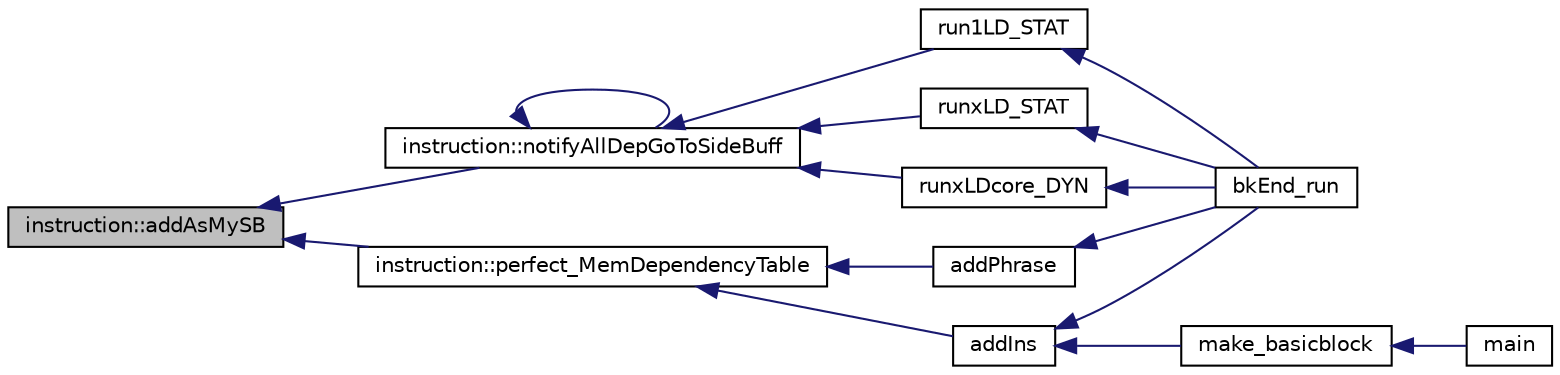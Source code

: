 digraph G
{
  edge [fontname="Helvetica",fontsize="10",labelfontname="Helvetica",labelfontsize="10"];
  node [fontname="Helvetica",fontsize="10",shape=record];
  rankdir=LR;
  Node1 [label="instruction::addAsMySB",height=0.2,width=0.4,color="black", fillcolor="grey75", style="filled" fontcolor="black"];
  Node1 -> Node2 [dir=back,color="midnightblue",fontsize="10",style="solid"];
  Node2 [label="instruction::notifyAllDepGoToSideBuff",height=0.2,width=0.4,color="black", fillcolor="white", style="filled",URL="$classinstruction.html#ae57b38a2a8bfab07e1bc6de8add821ae"];
  Node2 -> Node2 [dir=back,color="midnightblue",fontsize="10",style="solid"];
  Node2 -> Node3 [dir=back,color="midnightblue",fontsize="10",style="solid"];
  Node3 [label="run1LD_STAT",height=0.2,width=0.4,color="black", fillcolor="white", style="filled",URL="$bkEnd_8cpp.html#a97c39e40275c8b88452f484247c641e6"];
  Node3 -> Node4 [dir=back,color="midnightblue",fontsize="10",style="solid"];
  Node4 [label="bkEnd_run",height=0.2,width=0.4,color="black", fillcolor="white", style="filled",URL="$bkEnd_8h.html#a0de885ce07273f37e162ecb0e63ec95d"];
  Node2 -> Node5 [dir=back,color="midnightblue",fontsize="10",style="solid"];
  Node5 [label="runxLD_STAT",height=0.2,width=0.4,color="black", fillcolor="white", style="filled",URL="$bkEnd_8cpp.html#a63d6bd6a56d403ccb003d08d98681a3b"];
  Node5 -> Node4 [dir=back,color="midnightblue",fontsize="10",style="solid"];
  Node2 -> Node6 [dir=back,color="midnightblue",fontsize="10",style="solid"];
  Node6 [label="runxLDcore_DYN",height=0.2,width=0.4,color="black", fillcolor="white", style="filled",URL="$bkEnd_8cpp.html#a00dd14f5dbcba28599ade0a3d5c47091"];
  Node6 -> Node4 [dir=back,color="midnightblue",fontsize="10",style="solid"];
  Node1 -> Node7 [dir=back,color="midnightblue",fontsize="10",style="solid"];
  Node7 [label="instruction::perfect_MemDependencyTable",height=0.2,width=0.4,color="black", fillcolor="white", style="filled",URL="$classinstruction.html#a213dc8dc75e0df8b8be759462b3cb8b9"];
  Node7 -> Node8 [dir=back,color="midnightblue",fontsize="10",style="solid"];
  Node8 [label="addIns",height=0.2,width=0.4,color="black", fillcolor="white", style="filled",URL="$bkEnd_8cpp.html#a699e911f02cc068558e37f3496d086ce"];
  Node8 -> Node4 [dir=back,color="midnightblue",fontsize="10",style="solid"];
  Node8 -> Node9 [dir=back,color="midnightblue",fontsize="10",style="solid"];
  Node9 [label="make_basicblock",height=0.2,width=0.4,color="black", fillcolor="white", style="filled",URL="$make__basicblock_8cpp.html#a765669fc41b8885a39c1ec0df0df96ca"];
  Node9 -> Node10 [dir=back,color="midnightblue",fontsize="10",style="solid"];
  Node10 [label="main",height=0.2,width=0.4,color="black", fillcolor="white", style="filled",URL="$main_8cpp.html#a0ddf1224851353fc92bfbff6f499fa97"];
  Node7 -> Node11 [dir=back,color="midnightblue",fontsize="10",style="solid"];
  Node11 [label="addPhrase",height=0.2,width=0.4,color="black", fillcolor="white", style="filled",URL="$bkEnd_8cpp.html#a73b0a124e04ab7ad583a8ad063d501c5"];
  Node11 -> Node4 [dir=back,color="midnightblue",fontsize="10",style="solid"];
}
